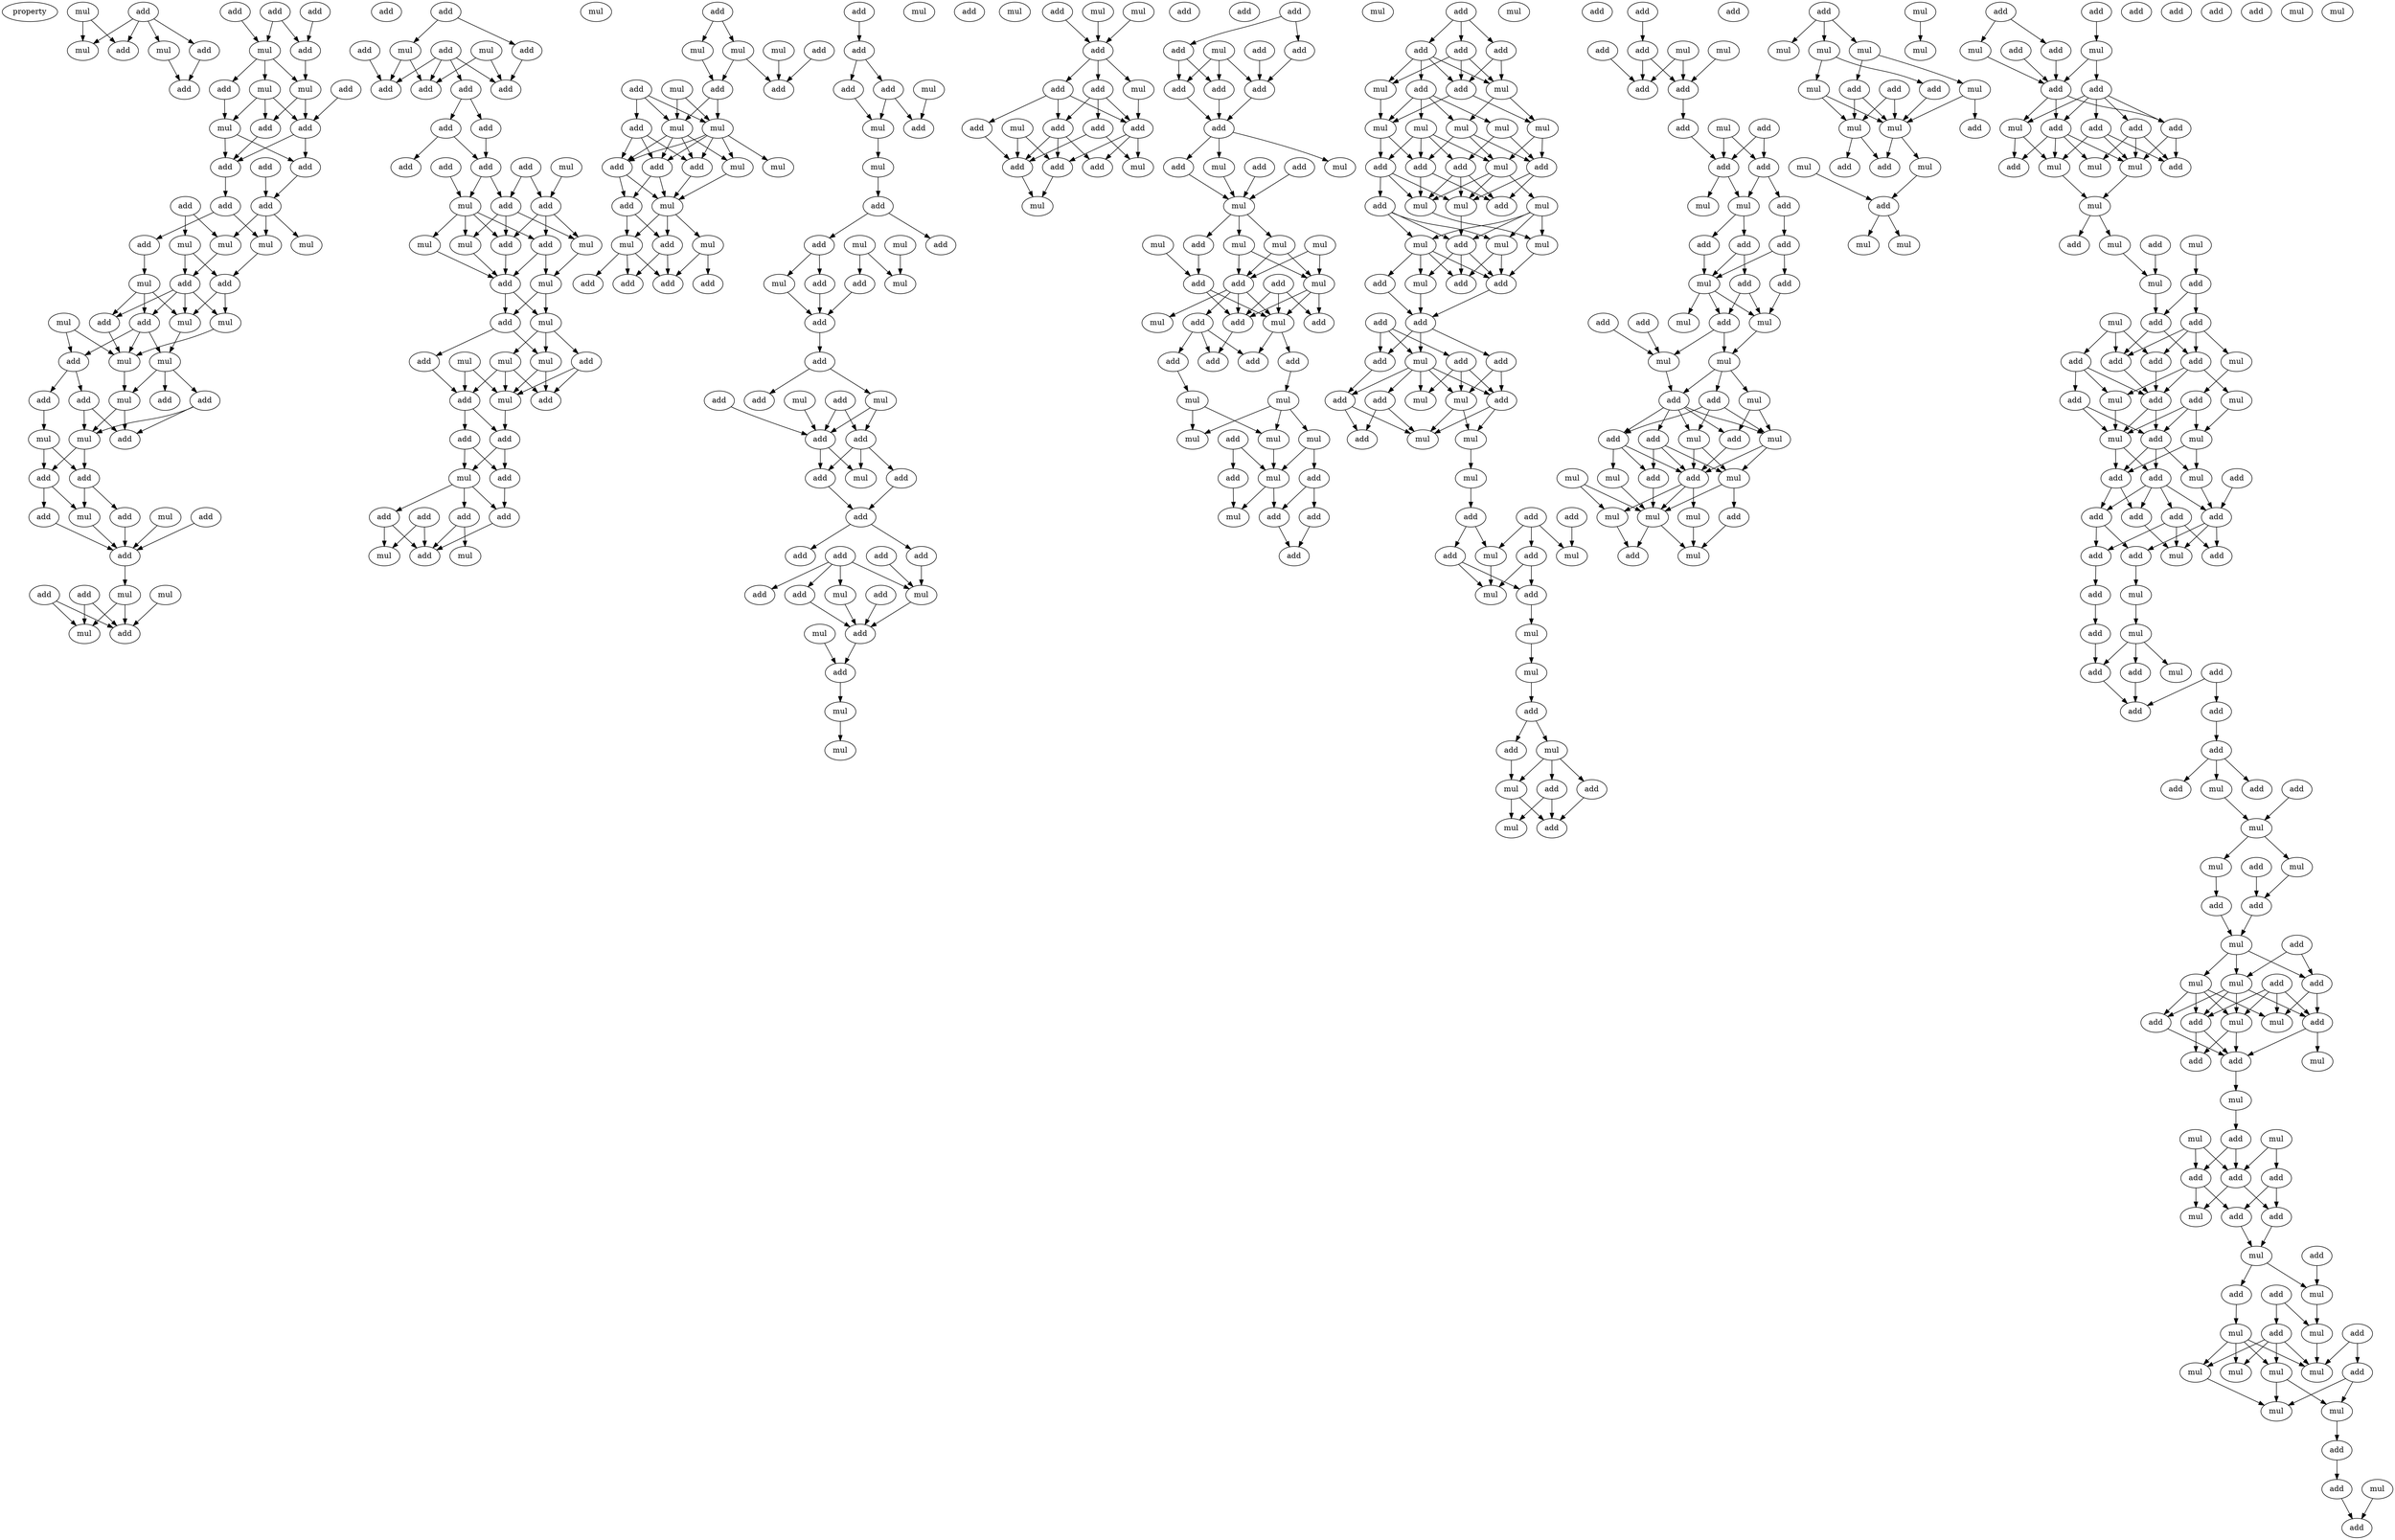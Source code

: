 digraph {
    node [fontcolor=black]
    property [mul=2,lf=1.9]
    0 [ label = add ];
    1 [ label = mul ];
    2 [ label = mul ];
    3 [ label = mul ];
    4 [ label = add ];
    5 [ label = add ];
    6 [ label = add ];
    7 [ label = add ];
    8 [ label = add ];
    9 [ label = add ];
    10 [ label = add ];
    11 [ label = add ];
    12 [ label = mul ];
    13 [ label = add ];
    14 [ label = add ];
    15 [ label = mul ];
    16 [ label = mul ];
    17 [ label = mul ];
    18 [ label = add ];
    19 [ label = add ];
    20 [ label = add ];
    21 [ label = add ];
    22 [ label = add ];
    23 [ label = add ];
    24 [ label = add ];
    25 [ label = add ];
    26 [ label = add ];
    27 [ label = mul ];
    28 [ label = mul ];
    29 [ label = mul ];
    30 [ label = mul ];
    31 [ label = add ];
    32 [ label = add ];
    33 [ label = mul ];
    34 [ label = mul ];
    35 [ label = mul ];
    36 [ label = add ];
    37 [ label = add ];
    38 [ label = mul ];
    39 [ label = add ];
    40 [ label = mul ];
    41 [ label = mul ];
    42 [ label = add ];
    43 [ label = add ];
    44 [ label = mul ];
    45 [ label = add ];
    46 [ label = add ];
    47 [ label = add ];
    48 [ label = mul ];
    49 [ label = mul ];
    50 [ label = add ];
    51 [ label = add ];
    52 [ label = add ];
    53 [ label = mul ];
    54 [ label = mul ];
    55 [ label = add ];
    56 [ label = add ];
    57 [ label = add ];
    58 [ label = mul ];
    59 [ label = add ];
    60 [ label = mul ];
    61 [ label = add ];
    62 [ label = add ];
    63 [ label = mul ];
    64 [ label = add ];
    65 [ label = mul ];
    66 [ label = add ];
    67 [ label = mul ];
    68 [ label = add ];
    69 [ label = add ];
    70 [ label = add ];
    71 [ label = add ];
    72 [ label = add ];
    73 [ label = add ];
    74 [ label = add ];
    75 [ label = add ];
    76 [ label = add ];
    77 [ label = add ];
    78 [ label = mul ];
    79 [ label = add ];
    80 [ label = add ];
    81 [ label = mul ];
    82 [ label = add ];
    83 [ label = add ];
    84 [ label = mul ];
    85 [ label = mul ];
    86 [ label = add ];
    87 [ label = mul ];
    88 [ label = add ];
    89 [ label = add ];
    90 [ label = mul ];
    91 [ label = mul ];
    92 [ label = add ];
    93 [ label = add ];
    94 [ label = mul ];
    95 [ label = mul ];
    96 [ label = mul ];
    97 [ label = add ];
    98 [ label = add ];
    99 [ label = mul ];
    100 [ label = add ];
    101 [ label = add ];
    102 [ label = add ];
    103 [ label = add ];
    104 [ label = mul ];
    105 [ label = add ];
    106 [ label = add ];
    107 [ label = mul ];
    108 [ label = add ];
    109 [ label = add ];
    110 [ label = mul ];
    111 [ label = mul ];
    112 [ label = add ];
    113 [ label = add ];
    114 [ label = mul ];
    115 [ label = mul ];
    116 [ label = mul ];
    117 [ label = add ];
    118 [ label = mul ];
    119 [ label = add ];
    120 [ label = add ];
    121 [ label = add ];
    122 [ label = add ];
    123 [ label = mul ];
    124 [ label = mul ];
    125 [ label = add ];
    126 [ label = add ];
    127 [ label = mul ];
    128 [ label = mul ];
    129 [ label = add ];
    130 [ label = mul ];
    131 [ label = add ];
    132 [ label = add ];
    133 [ label = mul ];
    134 [ label = mul ];
    135 [ label = add ];
    136 [ label = add ];
    137 [ label = add ];
    138 [ label = add ];
    139 [ label = add ];
    140 [ label = add ];
    141 [ label = mul ];
    142 [ label = add ];
    143 [ label = mul ];
    144 [ label = add ];
    145 [ label = add ];
    146 [ label = mul ];
    147 [ label = mul ];
    148 [ label = add ];
    149 [ label = mul ];
    150 [ label = add ];
    151 [ label = add ];
    152 [ label = mul ];
    153 [ label = add ];
    154 [ label = mul ];
    155 [ label = mul ];
    156 [ label = add ];
    157 [ label = add ];
    158 [ label = add ];
    159 [ label = add ];
    160 [ label = mul ];
    161 [ label = mul ];
    162 [ label = add ];
    163 [ label = add ];
    164 [ label = add ];
    165 [ label = add ];
    166 [ label = add ];
    167 [ label = add ];
    168 [ label = mul ];
    169 [ label = add ];
    170 [ label = add ];
    171 [ label = add ];
    172 [ label = add ];
    173 [ label = add ];
    174 [ label = add ];
    175 [ label = add ];
    176 [ label = add ];
    177 [ label = mul ];
    178 [ label = add ];
    179 [ label = mul ];
    180 [ label = mul ];
    181 [ label = add ];
    182 [ label = add ];
    183 [ label = mul ];
    184 [ label = mul ];
    185 [ label = mul ];
    186 [ label = add ];
    187 [ label = mul ];
    188 [ label = mul ];
    189 [ label = add ];
    190 [ label = add ];
    191 [ label = mul ];
    192 [ label = add ];
    193 [ label = add ];
    194 [ label = mul ];
    195 [ label = add ];
    196 [ label = add ];
    197 [ label = add ];
    198 [ label = add ];
    199 [ label = mul ];
    200 [ label = add ];
    201 [ label = add ];
    202 [ label = add ];
    203 [ label = mul ];
    204 [ label = add ];
    205 [ label = add ];
    206 [ label = add ];
    207 [ label = add ];
    208 [ label = add ];
    209 [ label = mul ];
    210 [ label = add ];
    211 [ label = add ];
    212 [ label = add ];
    213 [ label = add ];
    214 [ label = mul ];
    215 [ label = mul ];
    216 [ label = add ];
    217 [ label = add ];
    218 [ label = add ];
    219 [ label = mul ];
    220 [ label = mul ];
    221 [ label = add ];
    222 [ label = mul ];
    223 [ label = mul ];
    224 [ label = mul ];
    225 [ label = add ];
    226 [ label = add ];
    227 [ label = add ];
    228 [ label = mul ];
    229 [ label = mul ];
    230 [ label = mul ];
    231 [ label = add ];
    232 [ label = add ];
    233 [ label = add ];
    234 [ label = add ];
    235 [ label = add ];
    236 [ label = add ];
    237 [ label = add ];
    238 [ label = mul ];
    239 [ label = mul ];
    240 [ label = mul ];
    241 [ label = mul ];
    242 [ label = mul ];
    243 [ label = add ];
    244 [ label = mul ];
    245 [ label = add ];
    246 [ label = mul ];
    247 [ label = add ];
    248 [ label = add ];
    249 [ label = add ];
    250 [ label = mul ];
    251 [ label = add ];
    252 [ label = add ];
    253 [ label = add ];
    254 [ label = add ];
    255 [ label = add ];
    256 [ label = mul ];
    257 [ label = add ];
    258 [ label = add ];
    259 [ label = mul ];
    260 [ label = mul ];
    261 [ label = mul ];
    262 [ label = mul ];
    263 [ label = mul ];
    264 [ label = mul ];
    265 [ label = add ];
    266 [ label = add ];
    267 [ label = add ];
    268 [ label = mul ];
    269 [ label = add ];
    270 [ label = mul ];
    271 [ label = add ];
    272 [ label = mul ];
    273 [ label = mul ];
    274 [ label = add ];
    275 [ label = mul ];
    276 [ label = mul ];
    277 [ label = add ];
    278 [ label = mul ];
    279 [ label = add ];
    280 [ label = add ];
    281 [ label = mul ];
    282 [ label = add ];
    283 [ label = add ];
    284 [ label = add ];
    285 [ label = add ];
    286 [ label = add ];
    287 [ label = mul ];
    288 [ label = add ];
    289 [ label = mul ];
    290 [ label = mul ];
    291 [ label = add ];
    292 [ label = add ];
    293 [ label = add ];
    294 [ label = add ];
    295 [ label = mul ];
    296 [ label = mul ];
    297 [ label = mul ];
    298 [ label = add ];
    299 [ label = add ];
    300 [ label = add ];
    301 [ label = mul ];
    302 [ label = mul ];
    303 [ label = add ];
    304 [ label = add ];
    305 [ label = mul ];
    306 [ label = add ];
    307 [ label = mul ];
    308 [ label = mul ];
    309 [ label = mul ];
    310 [ label = add ];
    311 [ label = add ];
    312 [ label = mul ];
    313 [ label = mul ];
    314 [ label = add ];
    315 [ label = add ];
    316 [ label = add ];
    317 [ label = mul ];
    318 [ label = add ];
    319 [ label = add ];
    320 [ label = add ];
    321 [ label = mul ];
    322 [ label = add ];
    323 [ label = mul ];
    324 [ label = add ];
    325 [ label = add ];
    326 [ label = add ];
    327 [ label = add ];
    328 [ label = mul ];
    329 [ label = add ];
    330 [ label = add ];
    331 [ label = mul ];
    332 [ label = mul ];
    333 [ label = add ];
    334 [ label = add ];
    335 [ label = add ];
    336 [ label = add ];
    337 [ label = add ];
    338 [ label = mul ];
    339 [ label = add ];
    340 [ label = add ];
    341 [ label = mul ];
    342 [ label = mul ];
    343 [ label = add ];
    344 [ label = add ];
    345 [ label = mul ];
    346 [ label = mul ];
    347 [ label = add ];
    348 [ label = mul ];
    349 [ label = add ];
    350 [ label = mul ];
    351 [ label = mul ];
    352 [ label = add ];
    353 [ label = add ];
    354 [ label = add ];
    355 [ label = mul ];
    356 [ label = mul ];
    357 [ label = add ];
    358 [ label = mul ];
    359 [ label = add ];
    360 [ label = mul ];
    361 [ label = mul ];
    362 [ label = add ];
    363 [ label = mul ];
    364 [ label = add ];
    365 [ label = mul ];
    366 [ label = add ];
    367 [ label = add ];
    368 [ label = mul ];
    369 [ label = mul ];
    370 [ label = mul ];
    371 [ label = mul ];
    372 [ label = mul ];
    373 [ label = add ];
    374 [ label = add ];
    375 [ label = add ];
    376 [ label = mul ];
    377 [ label = mul ];
    378 [ label = add ];
    379 [ label = add ];
    380 [ label = mul ];
    381 [ label = mul ];
    382 [ label = add ];
    383 [ label = add ];
    384 [ label = mul ];
    385 [ label = mul ];
    386 [ label = mul ];
    387 [ label = mul ];
    388 [ label = add ];
    389 [ label = add ];
    390 [ label = mul ];
    391 [ label = add ];
    392 [ label = add ];
    393 [ label = mul ];
    394 [ label = add ];
    395 [ label = add ];
    396 [ label = add ];
    397 [ label = add ];
    398 [ label = add ];
    399 [ label = mul ];
    400 [ label = add ];
    401 [ label = mul ];
    402 [ label = mul ];
    403 [ label = add ];
    404 [ label = mul ];
    405 [ label = add ];
    406 [ label = mul ];
    407 [ label = add ];
    408 [ label = mul ];
    409 [ label = add ];
    410 [ label = mul ];
    411 [ label = add ];
    412 [ label = mul ];
    413 [ label = mul ];
    414 [ label = add ];
    415 [ label = add ];
    416 [ label = add ];
    417 [ label = add ];
    418 [ label = add ];
    419 [ label = mul ];
    420 [ label = add ];
    421 [ label = mul ];
    422 [ label = add ];
    423 [ label = add ];
    424 [ label = mul ];
    425 [ label = add ];
    426 [ label = mul ];
    427 [ label = add ];
    428 [ label = mul ];
    429 [ label = add ];
    430 [ label = add ];
    431 [ label = mul ];
    432 [ label = add ];
    433 [ label = add ];
    434 [ label = add ];
    435 [ label = add ];
    436 [ label = add ];
    437 [ label = add ];
    438 [ label = add ];
    439 [ label = add ];
    440 [ label = mul ];
    441 [ label = add ];
    442 [ label = mul ];
    443 [ label = mul ];
    444 [ label = add ];
    445 [ label = add ];
    446 [ label = add ];
    447 [ label = mul ];
    448 [ label = add ];
    449 [ label = add ];
    450 [ label = add ];
    451 [ label = add ];
    452 [ label = add ];
    453 [ label = add ];
    454 [ label = add ];
    455 [ label = add ];
    456 [ label = mul ];
    457 [ label = mul ];
    458 [ label = add ];
    459 [ label = mul ];
    460 [ label = mul ];
    461 [ label = add ];
    462 [ label = add ];
    463 [ label = add ];
    464 [ label = add ];
    465 [ label = mul ];
    466 [ label = add ];
    467 [ label = add ];
    468 [ label = mul ];
    469 [ label = add ];
    470 [ label = mul ];
    471 [ label = add ];
    472 [ label = mul ];
    473 [ label = mul ];
    474 [ label = add ];
    475 [ label = add ];
    476 [ label = add ];
    477 [ label = add ];
    478 [ label = mul ];
    479 [ label = mul ];
    480 [ label = add ];
    481 [ label = mul ];
    482 [ label = add ];
    483 [ label = mul ];
    484 [ label = add ];
    485 [ label = add ];
    486 [ label = add ];
    487 [ label = add ];
    488 [ label = mul ];
    489 [ label = add ];
    490 [ label = add ];
    491 [ label = mul ];
    492 [ label = add ];
    493 [ label = mul ];
    494 [ label = add ];
    495 [ label = mul ];
    496 [ label = add ];
    497 [ label = mul ];
    498 [ label = add ];
    499 [ label = mul ];
    500 [ label = mul ];
    501 [ label = add ];
    502 [ label = mul ];
    503 [ label = mul ];
    504 [ label = mul ];
    505 [ label = mul ];
    506 [ label = add ];
    507 [ label = mul ];
    508 [ label = add ];
    509 [ label = mul ];
    510 [ label = add ];
    511 [ label = mul ];
    0 -> 2 [ name = 0 ];
    0 -> 3 [ name = 1 ];
    0 -> 4 [ name = 2 ];
    0 -> 5 [ name = 3 ];
    1 -> 2 [ name = 4 ];
    1 -> 4 [ name = 5 ];
    3 -> 6 [ name = 6 ];
    5 -> 6 [ name = 7 ];
    7 -> 12 [ name = 8 ];
    8 -> 11 [ name = 9 ];
    9 -> 11 [ name = 10 ];
    9 -> 12 [ name = 11 ];
    11 -> 15 [ name = 12 ];
    12 -> 13 [ name = 13 ];
    12 -> 15 [ name = 14 ];
    12 -> 16 [ name = 15 ];
    13 -> 17 [ name = 16 ];
    14 -> 19 [ name = 17 ];
    15 -> 18 [ name = 18 ];
    15 -> 19 [ name = 19 ];
    16 -> 17 [ name = 20 ];
    16 -> 18 [ name = 21 ];
    16 -> 19 [ name = 22 ];
    17 -> 20 [ name = 23 ];
    17 -> 21 [ name = 24 ];
    18 -> 20 [ name = 25 ];
    19 -> 20 [ name = 26 ];
    19 -> 21 [ name = 27 ];
    20 -> 25 [ name = 28 ];
    21 -> 24 [ name = 29 ];
    22 -> 24 [ name = 30 ];
    23 -> 28 [ name = 31 ];
    23 -> 30 [ name = 32 ];
    24 -> 27 [ name = 33 ];
    24 -> 28 [ name = 34 ];
    24 -> 29 [ name = 35 ];
    25 -> 26 [ name = 36 ];
    25 -> 29 [ name = 37 ];
    26 -> 33 [ name = 38 ];
    28 -> 31 [ name = 39 ];
    29 -> 32 [ name = 40 ];
    30 -> 31 [ name = 41 ];
    30 -> 32 [ name = 42 ];
    31 -> 34 [ name = 43 ];
    31 -> 35 [ name = 44 ];
    31 -> 36 [ name = 45 ];
    31 -> 37 [ name = 46 ];
    32 -> 34 [ name = 47 ];
    32 -> 35 [ name = 48 ];
    33 -> 34 [ name = 49 ];
    33 -> 36 [ name = 50 ];
    33 -> 37 [ name = 51 ];
    34 -> 41 [ name = 52 ];
    35 -> 40 [ name = 53 ];
    36 -> 40 [ name = 54 ];
    37 -> 39 [ name = 55 ];
    37 -> 40 [ name = 56 ];
    37 -> 41 [ name = 57 ];
    38 -> 39 [ name = 58 ];
    38 -> 40 [ name = 59 ];
    39 -> 42 [ name = 60 ];
    39 -> 45 [ name = 61 ];
    40 -> 44 [ name = 62 ];
    41 -> 43 [ name = 63 ];
    41 -> 44 [ name = 64 ];
    41 -> 46 [ name = 65 ];
    42 -> 47 [ name = 66 ];
    42 -> 48 [ name = 67 ];
    43 -> 47 [ name = 68 ];
    43 -> 48 [ name = 69 ];
    44 -> 47 [ name = 70 ];
    44 -> 48 [ name = 71 ];
    45 -> 49 [ name = 72 ];
    48 -> 50 [ name = 73 ];
    48 -> 51 [ name = 74 ];
    49 -> 50 [ name = 75 ];
    49 -> 51 [ name = 76 ];
    50 -> 54 [ name = 77 ];
    50 -> 56 [ name = 78 ];
    51 -> 52 [ name = 79 ];
    51 -> 54 [ name = 80 ];
    52 -> 57 [ name = 81 ];
    53 -> 57 [ name = 82 ];
    54 -> 57 [ name = 83 ];
    55 -> 57 [ name = 84 ];
    56 -> 57 [ name = 85 ];
    57 -> 58 [ name = 86 ];
    58 -> 62 [ name = 87 ];
    58 -> 63 [ name = 88 ];
    59 -> 62 [ name = 89 ];
    59 -> 63 [ name = 90 ];
    60 -> 62 [ name = 91 ];
    61 -> 62 [ name = 92 ];
    61 -> 63 [ name = 93 ];
    64 -> 65 [ name = 94 ];
    64 -> 69 [ name = 95 ];
    65 -> 72 [ name = 96 ];
    65 -> 73 [ name = 97 ];
    66 -> 70 [ name = 98 ];
    66 -> 71 [ name = 99 ];
    66 -> 72 [ name = 100 ];
    66 -> 73 [ name = 101 ];
    67 -> 71 [ name = 102 ];
    67 -> 73 [ name = 103 ];
    68 -> 72 [ name = 104 ];
    69 -> 71 [ name = 105 ];
    70 -> 74 [ name = 106 ];
    70 -> 75 [ name = 107 ];
    74 -> 76 [ name = 108 ];
    74 -> 80 [ name = 109 ];
    75 -> 80 [ name = 110 ];
    77 -> 81 [ name = 111 ];
    78 -> 83 [ name = 112 ];
    79 -> 82 [ name = 113 ];
    79 -> 83 [ name = 114 ];
    80 -> 81 [ name = 115 ];
    80 -> 82 [ name = 116 ];
    81 -> 84 [ name = 117 ];
    81 -> 85 [ name = 118 ];
    81 -> 86 [ name = 119 ];
    81 -> 88 [ name = 120 ];
    82 -> 85 [ name = 121 ];
    82 -> 86 [ name = 122 ];
    82 -> 87 [ name = 123 ];
    83 -> 86 [ name = 124 ];
    83 -> 87 [ name = 125 ];
    83 -> 88 [ name = 126 ];
    84 -> 89 [ name = 127 ];
    85 -> 89 [ name = 128 ];
    86 -> 89 [ name = 129 ];
    87 -> 90 [ name = 130 ];
    88 -> 89 [ name = 131 ];
    88 -> 90 [ name = 132 ];
    89 -> 91 [ name = 133 ];
    89 -> 92 [ name = 134 ];
    90 -> 91 [ name = 135 ];
    90 -> 92 [ name = 136 ];
    91 -> 95 [ name = 137 ];
    91 -> 96 [ name = 138 ];
    91 -> 97 [ name = 139 ];
    92 -> 93 [ name = 140 ];
    92 -> 95 [ name = 141 ];
    93 -> 98 [ name = 142 ];
    94 -> 98 [ name = 143 ];
    94 -> 99 [ name = 144 ];
    95 -> 99 [ name = 145 ];
    95 -> 100 [ name = 146 ];
    96 -> 98 [ name = 147 ];
    96 -> 99 [ name = 148 ];
    96 -> 100 [ name = 149 ];
    97 -> 99 [ name = 150 ];
    97 -> 100 [ name = 151 ];
    98 -> 101 [ name = 152 ];
    98 -> 102 [ name = 153 ];
    99 -> 101 [ name = 154 ];
    101 -> 103 [ name = 155 ];
    101 -> 104 [ name = 156 ];
    102 -> 103 [ name = 157 ];
    102 -> 104 [ name = 158 ];
    103 -> 108 [ name = 159 ];
    104 -> 106 [ name = 160 ];
    104 -> 108 [ name = 161 ];
    104 -> 109 [ name = 162 ];
    105 -> 111 [ name = 163 ];
    105 -> 112 [ name = 164 ];
    106 -> 110 [ name = 165 ];
    106 -> 112 [ name = 166 ];
    108 -> 112 [ name = 167 ];
    109 -> 111 [ name = 168 ];
    109 -> 112 [ name = 169 ];
    113 -> 114 [ name = 170 ];
    113 -> 116 [ name = 171 ];
    114 -> 119 [ name = 172 ];
    114 -> 121 [ name = 173 ];
    115 -> 121 [ name = 174 ];
    116 -> 119 [ name = 175 ];
    117 -> 121 [ name = 176 ];
    118 -> 123 [ name = 177 ];
    118 -> 124 [ name = 178 ];
    119 -> 123 [ name = 179 ];
    119 -> 124 [ name = 180 ];
    120 -> 122 [ name = 181 ];
    120 -> 123 [ name = 182 ];
    120 -> 124 [ name = 183 ];
    122 -> 125 [ name = 184 ];
    122 -> 126 [ name = 185 ];
    122 -> 129 [ name = 186 ];
    123 -> 125 [ name = 187 ];
    123 -> 126 [ name = 188 ];
    123 -> 128 [ name = 189 ];
    123 -> 129 [ name = 190 ];
    124 -> 125 [ name = 191 ];
    124 -> 126 [ name = 192 ];
    124 -> 127 [ name = 193 ];
    124 -> 128 [ name = 194 ];
    124 -> 129 [ name = 195 ];
    125 -> 130 [ name = 196 ];
    125 -> 131 [ name = 197 ];
    126 -> 130 [ name = 198 ];
    126 -> 131 [ name = 199 ];
    128 -> 130 [ name = 200 ];
    129 -> 130 [ name = 201 ];
    130 -> 132 [ name = 202 ];
    130 -> 133 [ name = 203 ];
    130 -> 134 [ name = 204 ];
    131 -> 132 [ name = 205 ];
    131 -> 133 [ name = 206 ];
    132 -> 138 [ name = 207 ];
    132 -> 139 [ name = 208 ];
    133 -> 137 [ name = 209 ];
    133 -> 138 [ name = 210 ];
    133 -> 139 [ name = 211 ];
    134 -> 135 [ name = 212 ];
    134 -> 139 [ name = 213 ];
    136 -> 140 [ name = 214 ];
    140 -> 142 [ name = 215 ];
    140 -> 144 [ name = 216 ];
    142 -> 146 [ name = 217 ];
    143 -> 145 [ name = 218 ];
    144 -> 145 [ name = 219 ];
    144 -> 146 [ name = 220 ];
    146 -> 147 [ name = 221 ];
    147 -> 148 [ name = 222 ];
    148 -> 150 [ name = 223 ];
    148 -> 151 [ name = 224 ];
    149 -> 155 [ name = 225 ];
    150 -> 153 [ name = 226 ];
    150 -> 154 [ name = 227 ];
    152 -> 155 [ name = 228 ];
    152 -> 156 [ name = 229 ];
    153 -> 158 [ name = 230 ];
    154 -> 158 [ name = 231 ];
    156 -> 158 [ name = 232 ];
    158 -> 159 [ name = 233 ];
    159 -> 160 [ name = 234 ];
    159 -> 164 [ name = 235 ];
    160 -> 165 [ name = 236 ];
    160 -> 166 [ name = 237 ];
    161 -> 165 [ name = 238 ];
    162 -> 165 [ name = 239 ];
    163 -> 165 [ name = 240 ];
    163 -> 166 [ name = 241 ];
    165 -> 168 [ name = 242 ];
    165 -> 169 [ name = 243 ];
    166 -> 167 [ name = 244 ];
    166 -> 168 [ name = 245 ];
    166 -> 169 [ name = 246 ];
    167 -> 170 [ name = 247 ];
    169 -> 170 [ name = 248 ];
    170 -> 173 [ name = 249 ];
    170 -> 174 [ name = 250 ];
    171 -> 175 [ name = 251 ];
    171 -> 177 [ name = 252 ];
    171 -> 178 [ name = 253 ];
    171 -> 179 [ name = 254 ];
    172 -> 177 [ name = 255 ];
    174 -> 177 [ name = 256 ];
    175 -> 181 [ name = 257 ];
    176 -> 181 [ name = 258 ];
    177 -> 181 [ name = 259 ];
    179 -> 181 [ name = 260 ];
    180 -> 182 [ name = 261 ];
    181 -> 182 [ name = 262 ];
    182 -> 183 [ name = 263 ];
    183 -> 184 [ name = 264 ];
    186 -> 189 [ name = 265 ];
    187 -> 189 [ name = 266 ];
    188 -> 189 [ name = 267 ];
    189 -> 190 [ name = 268 ];
    189 -> 191 [ name = 269 ];
    189 -> 192 [ name = 270 ];
    190 -> 195 [ name = 271 ];
    190 -> 196 [ name = 272 ];
    190 -> 197 [ name = 273 ];
    191 -> 197 [ name = 274 ];
    192 -> 193 [ name = 275 ];
    192 -> 195 [ name = 276 ];
    192 -> 197 [ name = 277 ];
    193 -> 199 [ name = 278 ];
    193 -> 201 [ name = 279 ];
    194 -> 198 [ name = 280 ];
    194 -> 201 [ name = 281 ];
    195 -> 198 [ name = 282 ];
    195 -> 200 [ name = 283 ];
    195 -> 201 [ name = 284 ];
    196 -> 201 [ name = 285 ];
    197 -> 198 [ name = 286 ];
    197 -> 199 [ name = 287 ];
    197 -> 200 [ name = 288 ];
    198 -> 203 [ name = 289 ];
    201 -> 203 [ name = 290 ];
    205 -> 207 [ name = 291 ];
    205 -> 208 [ name = 292 ];
    206 -> 212 [ name = 293 ];
    207 -> 212 [ name = 294 ];
    208 -> 210 [ name = 295 ];
    208 -> 211 [ name = 296 ];
    209 -> 210 [ name = 297 ];
    209 -> 211 [ name = 298 ];
    209 -> 212 [ name = 299 ];
    210 -> 213 [ name = 300 ];
    211 -> 213 [ name = 301 ];
    212 -> 213 [ name = 302 ];
    213 -> 214 [ name = 303 ];
    213 -> 215 [ name = 304 ];
    213 -> 218 [ name = 305 ];
    214 -> 219 [ name = 306 ];
    216 -> 219 [ name = 307 ];
    217 -> 219 [ name = 308 ];
    218 -> 219 [ name = 309 ];
    219 -> 221 [ name = 310 ];
    219 -> 222 [ name = 311 ];
    219 -> 223 [ name = 312 ];
    220 -> 225 [ name = 313 ];
    221 -> 225 [ name = 314 ];
    222 -> 226 [ name = 315 ];
    222 -> 228 [ name = 316 ];
    223 -> 226 [ name = 317 ];
    223 -> 228 [ name = 318 ];
    224 -> 226 [ name = 319 ];
    224 -> 228 [ name = 320 ];
    225 -> 230 [ name = 321 ];
    225 -> 233 [ name = 322 ];
    226 -> 229 [ name = 323 ];
    226 -> 230 [ name = 324 ];
    226 -> 231 [ name = 325 ];
    226 -> 233 [ name = 326 ];
    227 -> 230 [ name = 327 ];
    227 -> 232 [ name = 328 ];
    227 -> 233 [ name = 329 ];
    228 -> 230 [ name = 330 ];
    228 -> 232 [ name = 331 ];
    228 -> 233 [ name = 332 ];
    230 -> 235 [ name = 333 ];
    230 -> 236 [ name = 334 ];
    231 -> 234 [ name = 335 ];
    231 -> 236 [ name = 336 ];
    231 -> 237 [ name = 337 ];
    233 -> 234 [ name = 338 ];
    235 -> 238 [ name = 339 ];
    237 -> 239 [ name = 340 ];
    238 -> 240 [ name = 341 ];
    238 -> 242 [ name = 342 ];
    238 -> 244 [ name = 343 ];
    239 -> 240 [ name = 344 ];
    239 -> 244 [ name = 345 ];
    240 -> 246 [ name = 346 ];
    242 -> 246 [ name = 347 ];
    242 -> 247 [ name = 348 ];
    243 -> 245 [ name = 349 ];
    243 -> 246 [ name = 350 ];
    245 -> 250 [ name = 351 ];
    246 -> 248 [ name = 352 ];
    246 -> 250 [ name = 353 ];
    247 -> 248 [ name = 354 ];
    247 -> 249 [ name = 355 ];
    248 -> 251 [ name = 356 ];
    249 -> 251 [ name = 357 ];
    252 -> 253 [ name = 358 ];
    252 -> 254 [ name = 359 ];
    252 -> 255 [ name = 360 ];
    253 -> 257 [ name = 361 ];
    253 -> 259 [ name = 362 ];
    254 -> 256 [ name = 363 ];
    254 -> 257 [ name = 364 ];
    254 -> 258 [ name = 365 ];
    254 -> 259 [ name = 366 ];
    255 -> 256 [ name = 367 ];
    255 -> 257 [ name = 368 ];
    255 -> 259 [ name = 369 ];
    256 -> 264 [ name = 370 ];
    257 -> 260 [ name = 371 ];
    257 -> 264 [ name = 372 ];
    258 -> 261 [ name = 373 ];
    258 -> 262 [ name = 374 ];
    258 -> 263 [ name = 375 ];
    258 -> 264 [ name = 376 ];
    259 -> 260 [ name = 377 ];
    259 -> 261 [ name = 378 ];
    260 -> 266 [ name = 379 ];
    260 -> 268 [ name = 380 ];
    261 -> 266 [ name = 381 ];
    261 -> 268 [ name = 382 ];
    261 -> 269 [ name = 383 ];
    262 -> 265 [ name = 384 ];
    262 -> 266 [ name = 385 ];
    263 -> 265 [ name = 386 ];
    263 -> 267 [ name = 387 ];
    263 -> 268 [ name = 388 ];
    263 -> 269 [ name = 389 ];
    264 -> 267 [ name = 390 ];
    264 -> 269 [ name = 391 ];
    265 -> 270 [ name = 392 ];
    265 -> 271 [ name = 393 ];
    265 -> 273 [ name = 394 ];
    266 -> 271 [ name = 395 ];
    266 -> 273 [ name = 396 ];
    267 -> 270 [ name = 397 ];
    267 -> 273 [ name = 398 ];
    267 -> 274 [ name = 399 ];
    268 -> 270 [ name = 400 ];
    268 -> 272 [ name = 401 ];
    268 -> 273 [ name = 402 ];
    269 -> 270 [ name = 403 ];
    269 -> 271 [ name = 404 ];
    270 -> 275 [ name = 405 ];
    272 -> 275 [ name = 406 ];
    272 -> 276 [ name = 407 ];
    272 -> 277 [ name = 408 ];
    272 -> 278 [ name = 409 ];
    273 -> 277 [ name = 410 ];
    274 -> 276 [ name = 411 ];
    274 -> 277 [ name = 412 ];
    274 -> 278 [ name = 413 ];
    275 -> 279 [ name = 414 ];
    276 -> 279 [ name = 415 ];
    276 -> 280 [ name = 416 ];
    277 -> 279 [ name = 417 ];
    277 -> 280 [ name = 418 ];
    277 -> 281 [ name = 419 ];
    278 -> 279 [ name = 420 ];
    278 -> 280 [ name = 421 ];
    278 -> 281 [ name = 422 ];
    278 -> 282 [ name = 423 ];
    279 -> 283 [ name = 424 ];
    281 -> 283 [ name = 425 ];
    282 -> 283 [ name = 426 ];
    283 -> 286 [ name = 427 ];
    283 -> 287 [ name = 428 ];
    283 -> 288 [ name = 429 ];
    284 -> 285 [ name = 430 ];
    284 -> 287 [ name = 431 ];
    284 -> 288 [ name = 432 ];
    285 -> 289 [ name = 433 ];
    285 -> 290 [ name = 434 ];
    285 -> 291 [ name = 435 ];
    286 -> 289 [ name = 436 ];
    286 -> 291 [ name = 437 ];
    287 -> 289 [ name = 438 ];
    287 -> 290 [ name = 439 ];
    287 -> 291 [ name = 440 ];
    287 -> 292 [ name = 441 ];
    287 -> 293 [ name = 442 ];
    288 -> 292 [ name = 443 ];
    289 -> 295 [ name = 444 ];
    289 -> 296 [ name = 445 ];
    291 -> 295 [ name = 446 ];
    291 -> 296 [ name = 447 ];
    292 -> 294 [ name = 448 ];
    292 -> 296 [ name = 449 ];
    293 -> 294 [ name = 450 ];
    293 -> 296 [ name = 451 ];
    295 -> 297 [ name = 452 ];
    297 -> 300 [ name = 453 ];
    298 -> 301 [ name = 454 ];
    299 -> 301 [ name = 455 ];
    299 -> 302 [ name = 456 ];
    299 -> 304 [ name = 457 ];
    300 -> 302 [ name = 458 ];
    300 -> 303 [ name = 459 ];
    302 -> 305 [ name = 460 ];
    303 -> 305 [ name = 461 ];
    303 -> 306 [ name = 462 ];
    304 -> 305 [ name = 463 ];
    304 -> 306 [ name = 464 ];
    306 -> 307 [ name = 465 ];
    307 -> 309 [ name = 466 ];
    309 -> 310 [ name = 467 ];
    310 -> 311 [ name = 468 ];
    310 -> 312 [ name = 469 ];
    311 -> 313 [ name = 470 ];
    312 -> 313 [ name = 471 ];
    312 -> 314 [ name = 472 ];
    312 -> 315 [ name = 473 ];
    313 -> 317 [ name = 474 ];
    313 -> 318 [ name = 475 ];
    314 -> 318 [ name = 476 ];
    315 -> 317 [ name = 477 ];
    315 -> 318 [ name = 478 ];
    319 -> 322 [ name = 479 ];
    320 -> 324 [ name = 480 ];
    321 -> 325 [ name = 481 ];
    322 -> 324 [ name = 482 ];
    322 -> 325 [ name = 483 ];
    323 -> 324 [ name = 484 ];
    323 -> 325 [ name = 485 ];
    325 -> 327 [ name = 486 ];
    326 -> 329 [ name = 487 ];
    326 -> 330 [ name = 488 ];
    327 -> 330 [ name = 489 ];
    328 -> 329 [ name = 490 ];
    328 -> 330 [ name = 491 ];
    329 -> 332 [ name = 492 ];
    329 -> 333 [ name = 493 ];
    330 -> 331 [ name = 494 ];
    330 -> 332 [ name = 495 ];
    332 -> 334 [ name = 496 ];
    332 -> 335 [ name = 497 ];
    333 -> 336 [ name = 498 ];
    334 -> 338 [ name = 499 ];
    334 -> 339 [ name = 500 ];
    335 -> 338 [ name = 501 ];
    336 -> 337 [ name = 502 ];
    336 -> 338 [ name = 503 ];
    337 -> 341 [ name = 504 ];
    338 -> 340 [ name = 505 ];
    338 -> 341 [ name = 506 ];
    338 -> 342 [ name = 507 ];
    339 -> 340 [ name = 508 ];
    339 -> 341 [ name = 509 ];
    340 -> 345 [ name = 510 ];
    340 -> 346 [ name = 511 ];
    341 -> 345 [ name = 512 ];
    343 -> 346 [ name = 513 ];
    344 -> 346 [ name = 514 ];
    345 -> 347 [ name = 515 ];
    345 -> 348 [ name = 516 ];
    345 -> 349 [ name = 517 ];
    346 -> 349 [ name = 518 ];
    347 -> 350 [ name = 519 ];
    347 -> 351 [ name = 520 ];
    347 -> 354 [ name = 521 ];
    348 -> 351 [ name = 522 ];
    348 -> 352 [ name = 523 ];
    349 -> 350 [ name = 524 ];
    349 -> 351 [ name = 525 ];
    349 -> 352 [ name = 526 ];
    349 -> 353 [ name = 527 ];
    349 -> 354 [ name = 528 ];
    350 -> 356 [ name = 529 ];
    350 -> 357 [ name = 530 ];
    351 -> 356 [ name = 531 ];
    351 -> 357 [ name = 532 ];
    352 -> 357 [ name = 533 ];
    353 -> 356 [ name = 534 ];
    353 -> 357 [ name = 535 ];
    353 -> 359 [ name = 536 ];
    354 -> 357 [ name = 537 ];
    354 -> 358 [ name = 538 ];
    354 -> 359 [ name = 539 ];
    355 -> 360 [ name = 540 ];
    355 -> 363 [ name = 541 ];
    356 -> 360 [ name = 542 ];
    356 -> 362 [ name = 543 ];
    357 -> 360 [ name = 544 ];
    357 -> 361 [ name = 545 ];
    357 -> 363 [ name = 546 ];
    358 -> 360 [ name = 547 ];
    359 -> 360 [ name = 548 ];
    360 -> 364 [ name = 549 ];
    360 -> 365 [ name = 550 ];
    361 -> 365 [ name = 551 ];
    362 -> 365 [ name = 552 ];
    363 -> 364 [ name = 553 ];
    367 -> 368 [ name = 554 ];
    367 -> 369 [ name = 555 ];
    367 -> 370 [ name = 556 ];
    369 -> 371 [ name = 557 ];
    369 -> 374 [ name = 558 ];
    370 -> 372 [ name = 559 ];
    370 -> 373 [ name = 560 ];
    371 -> 376 [ name = 561 ];
    371 -> 377 [ name = 562 ];
    372 -> 376 [ name = 563 ];
    372 -> 378 [ name = 564 ];
    373 -> 376 [ name = 565 ];
    373 -> 377 [ name = 566 ];
    374 -> 376 [ name = 567 ];
    375 -> 376 [ name = 568 ];
    375 -> 377 [ name = 569 ];
    376 -> 381 [ name = 570 ];
    376 -> 382 [ name = 571 ];
    377 -> 379 [ name = 572 ];
    377 -> 382 [ name = 573 ];
    380 -> 383 [ name = 574 ];
    381 -> 383 [ name = 575 ];
    383 -> 384 [ name = 576 ];
    383 -> 386 [ name = 577 ];
    385 -> 387 [ name = 578 ];
    388 -> 392 [ name = 579 ];
    388 -> 393 [ name = 580 ];
    389 -> 390 [ name = 581 ];
    390 -> 394 [ name = 582 ];
    390 -> 395 [ name = 583 ];
    391 -> 395 [ name = 584 ];
    392 -> 395 [ name = 585 ];
    393 -> 395 [ name = 586 ];
    394 -> 396 [ name = 587 ];
    394 -> 397 [ name = 588 ];
    394 -> 398 [ name = 589 ];
    394 -> 399 [ name = 590 ];
    394 -> 400 [ name = 591 ];
    395 -> 397 [ name = 592 ];
    395 -> 398 [ name = 593 ];
    395 -> 399 [ name = 594 ];
    396 -> 401 [ name = 595 ];
    396 -> 402 [ name = 596 ];
    396 -> 405 [ name = 597 ];
    397 -> 401 [ name = 598 ];
    397 -> 402 [ name = 599 ];
    397 -> 403 [ name = 600 ];
    397 -> 404 [ name = 601 ];
    398 -> 401 [ name = 602 ];
    398 -> 405 [ name = 603 ];
    399 -> 403 [ name = 604 ];
    399 -> 404 [ name = 605 ];
    400 -> 401 [ name = 606 ];
    400 -> 404 [ name = 607 ];
    400 -> 405 [ name = 608 ];
    401 -> 406 [ name = 609 ];
    404 -> 406 [ name = 610 ];
    406 -> 407 [ name = 611 ];
    406 -> 408 [ name = 612 ];
    408 -> 412 [ name = 613 ];
    409 -> 412 [ name = 614 ];
    410 -> 411 [ name = 615 ];
    411 -> 414 [ name = 616 ];
    411 -> 415 [ name = 617 ];
    412 -> 414 [ name = 618 ];
    413 -> 417 [ name = 619 ];
    413 -> 418 [ name = 620 ];
    413 -> 420 [ name = 621 ];
    414 -> 416 [ name = 622 ];
    414 -> 420 [ name = 623 ];
    415 -> 416 [ name = 624 ];
    415 -> 418 [ name = 625 ];
    415 -> 419 [ name = 626 ];
    415 -> 420 [ name = 627 ];
    416 -> 421 [ name = 628 ];
    416 -> 422 [ name = 629 ];
    416 -> 424 [ name = 630 ];
    417 -> 422 [ name = 631 ];
    417 -> 424 [ name = 632 ];
    417 -> 425 [ name = 633 ];
    418 -> 422 [ name = 634 ];
    419 -> 423 [ name = 635 ];
    420 -> 422 [ name = 636 ];
    421 -> 426 [ name = 637 ];
    422 -> 427 [ name = 638 ];
    422 -> 428 [ name = 639 ];
    423 -> 426 [ name = 640 ];
    423 -> 427 [ name = 641 ];
    423 -> 428 [ name = 642 ];
    424 -> 428 [ name = 643 ];
    425 -> 427 [ name = 644 ];
    425 -> 428 [ name = 645 ];
    426 -> 430 [ name = 646 ];
    426 -> 431 [ name = 647 ];
    427 -> 430 [ name = 648 ];
    427 -> 431 [ name = 649 ];
    427 -> 432 [ name = 650 ];
    428 -> 430 [ name = 651 ];
    428 -> 432 [ name = 652 ];
    429 -> 433 [ name = 653 ];
    430 -> 434 [ name = 654 ];
    430 -> 436 [ name = 655 ];
    431 -> 433 [ name = 656 ];
    432 -> 433 [ name = 657 ];
    432 -> 434 [ name = 658 ];
    432 -> 435 [ name = 659 ];
    432 -> 436 [ name = 660 ];
    433 -> 437 [ name = 661 ];
    433 -> 439 [ name = 662 ];
    433 -> 440 [ name = 663 ];
    434 -> 438 [ name = 664 ];
    434 -> 439 [ name = 665 ];
    435 -> 437 [ name = 666 ];
    435 -> 438 [ name = 667 ];
    435 -> 440 [ name = 668 ];
    436 -> 440 [ name = 669 ];
    438 -> 441 [ name = 670 ];
    439 -> 442 [ name = 671 ];
    441 -> 444 [ name = 672 ];
    442 -> 443 [ name = 673 ];
    443 -> 445 [ name = 674 ];
    443 -> 446 [ name = 675 ];
    443 -> 447 [ name = 676 ];
    444 -> 446 [ name = 677 ];
    445 -> 450 [ name = 678 ];
    446 -> 450 [ name = 679 ];
    448 -> 449 [ name = 680 ];
    448 -> 450 [ name = 681 ];
    449 -> 451 [ name = 682 ];
    451 -> 454 [ name = 683 ];
    451 -> 455 [ name = 684 ];
    451 -> 456 [ name = 685 ];
    452 -> 457 [ name = 686 ];
    456 -> 457 [ name = 687 ];
    457 -> 459 [ name = 688 ];
    457 -> 460 [ name = 689 ];
    459 -> 463 [ name = 690 ];
    460 -> 464 [ name = 691 ];
    462 -> 464 [ name = 692 ];
    463 -> 465 [ name = 693 ];
    464 -> 465 [ name = 694 ];
    465 -> 467 [ name = 695 ];
    465 -> 468 [ name = 696 ];
    465 -> 470 [ name = 697 ];
    466 -> 467 [ name = 698 ];
    466 -> 470 [ name = 699 ];
    467 -> 473 [ name = 700 ];
    467 -> 475 [ name = 701 ];
    468 -> 471 [ name = 702 ];
    468 -> 472 [ name = 703 ];
    468 -> 473 [ name = 704 ];
    468 -> 474 [ name = 705 ];
    469 -> 471 [ name = 706 ];
    469 -> 472 [ name = 707 ];
    469 -> 473 [ name = 708 ];
    469 -> 475 [ name = 709 ];
    470 -> 471 [ name = 710 ];
    470 -> 472 [ name = 711 ];
    470 -> 474 [ name = 712 ];
    470 -> 475 [ name = 713 ];
    471 -> 476 [ name = 714 ];
    471 -> 477 [ name = 715 ];
    472 -> 476 [ name = 716 ];
    472 -> 477 [ name = 717 ];
    474 -> 477 [ name = 718 ];
    475 -> 477 [ name = 719 ];
    475 -> 478 [ name = 720 ];
    477 -> 479 [ name = 721 ];
    479 -> 482 [ name = 722 ];
    481 -> 485 [ name = 723 ];
    481 -> 486 [ name = 724 ];
    482 -> 485 [ name = 725 ];
    482 -> 486 [ name = 726 ];
    483 -> 484 [ name = 727 ];
    483 -> 485 [ name = 728 ];
    484 -> 487 [ name = 729 ];
    484 -> 489 [ name = 730 ];
    485 -> 487 [ name = 731 ];
    485 -> 488 [ name = 732 ];
    486 -> 488 [ name = 733 ];
    486 -> 489 [ name = 734 ];
    487 -> 491 [ name = 735 ];
    489 -> 491 [ name = 736 ];
    490 -> 493 [ name = 737 ];
    491 -> 492 [ name = 738 ];
    491 -> 493 [ name = 739 ];
    492 -> 497 [ name = 740 ];
    493 -> 495 [ name = 741 ];
    494 -> 495 [ name = 742 ];
    494 -> 498 [ name = 743 ];
    495 -> 502 [ name = 744 ];
    496 -> 501 [ name = 745 ];
    496 -> 502 [ name = 746 ];
    497 -> 499 [ name = 747 ];
    497 -> 500 [ name = 748 ];
    497 -> 502 [ name = 749 ];
    497 -> 503 [ name = 750 ];
    498 -> 499 [ name = 751 ];
    498 -> 500 [ name = 752 ];
    498 -> 502 [ name = 753 ];
    498 -> 503 [ name = 754 ];
    500 -> 505 [ name = 755 ];
    501 -> 504 [ name = 756 ];
    501 -> 505 [ name = 757 ];
    503 -> 504 [ name = 758 ];
    503 -> 505 [ name = 759 ];
    504 -> 506 [ name = 760 ];
    506 -> 508 [ name = 761 ];
    507 -> 510 [ name = 762 ];
    508 -> 510 [ name = 763 ];
}
